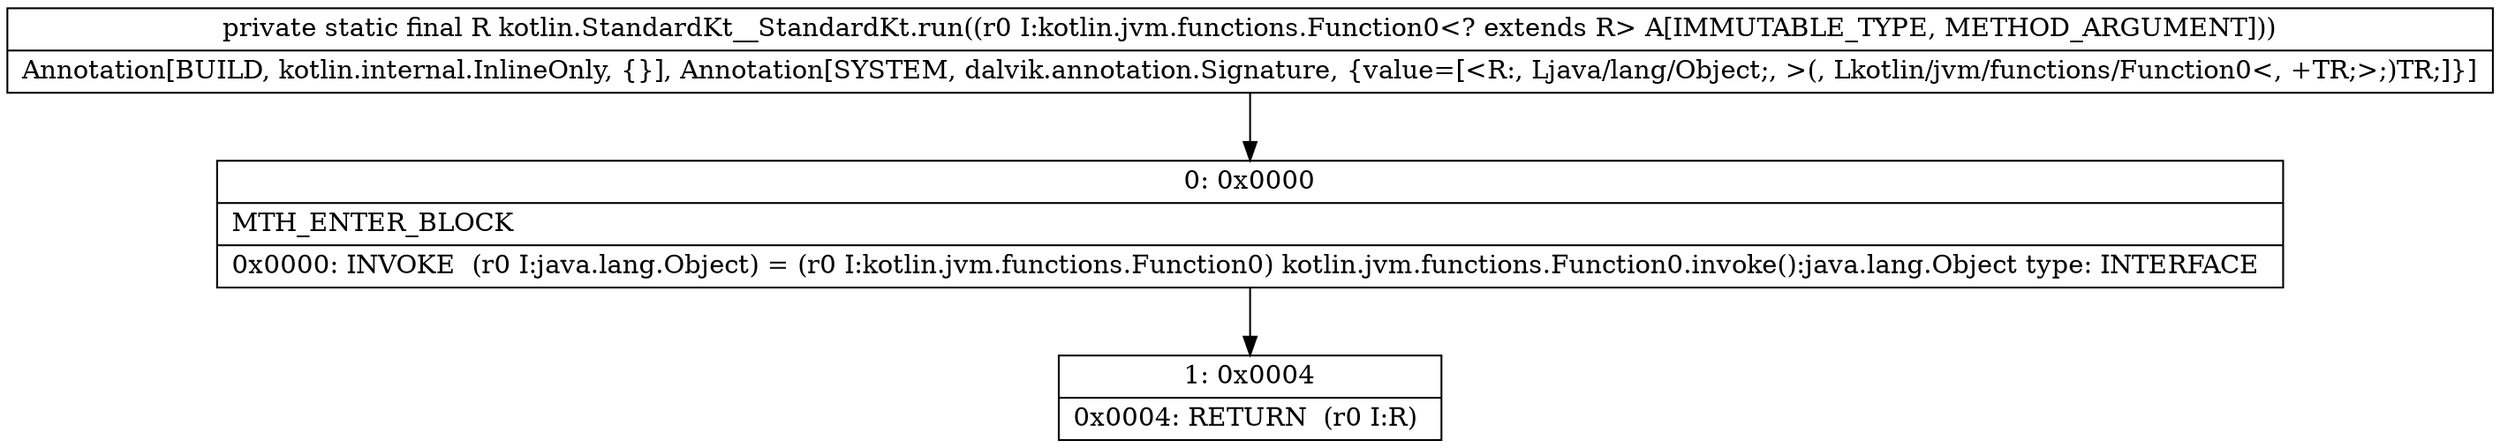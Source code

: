 digraph "CFG forkotlin.StandardKt__StandardKt.run(Lkotlin\/jvm\/functions\/Function0;)Ljava\/lang\/Object;" {
Node_0 [shape=record,label="{0\:\ 0x0000|MTH_ENTER_BLOCK\l|0x0000: INVOKE  (r0 I:java.lang.Object) = (r0 I:kotlin.jvm.functions.Function0) kotlin.jvm.functions.Function0.invoke():java.lang.Object type: INTERFACE \l}"];
Node_1 [shape=record,label="{1\:\ 0x0004|0x0004: RETURN  (r0 I:R) \l}"];
MethodNode[shape=record,label="{private static final R kotlin.StandardKt__StandardKt.run((r0 I:kotlin.jvm.functions.Function0\<? extends R\> A[IMMUTABLE_TYPE, METHOD_ARGUMENT]))  | Annotation[BUILD, kotlin.internal.InlineOnly, \{\}], Annotation[SYSTEM, dalvik.annotation.Signature, \{value=[\<R:, Ljava\/lang\/Object;, \>(, Lkotlin\/jvm\/functions\/Function0\<, +TR;\>;)TR;]\}]\l}"];
MethodNode -> Node_0;
Node_0 -> Node_1;
}

